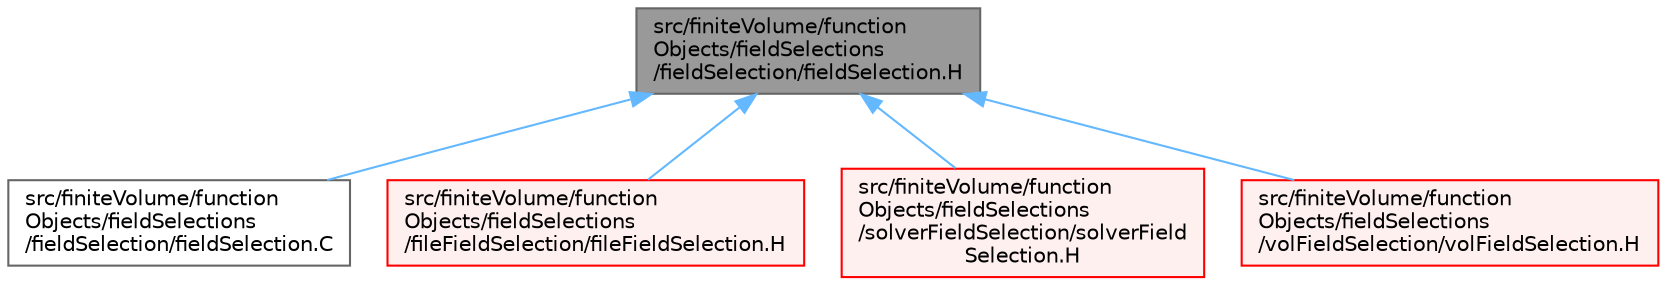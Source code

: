 digraph "src/finiteVolume/functionObjects/fieldSelections/fieldSelection/fieldSelection.H"
{
 // LATEX_PDF_SIZE
  bgcolor="transparent";
  edge [fontname=Helvetica,fontsize=10,labelfontname=Helvetica,labelfontsize=10];
  node [fontname=Helvetica,fontsize=10,shape=box,height=0.2,width=0.4];
  Node1 [id="Node000001",label="src/finiteVolume/function\lObjects/fieldSelections\l/fieldSelection/fieldSelection.H",height=0.2,width=0.4,color="gray40", fillcolor="grey60", style="filled", fontcolor="black",tooltip=" "];
  Node1 -> Node2 [id="edge1_Node000001_Node000002",dir="back",color="steelblue1",style="solid",tooltip=" "];
  Node2 [id="Node000002",label="src/finiteVolume/function\lObjects/fieldSelections\l/fieldSelection/fieldSelection.C",height=0.2,width=0.4,color="grey40", fillcolor="white", style="filled",URL="$fieldSelection_8C.html",tooltip=" "];
  Node1 -> Node3 [id="edge2_Node000001_Node000003",dir="back",color="steelblue1",style="solid",tooltip=" "];
  Node3 [id="Node000003",label="src/finiteVolume/function\lObjects/fieldSelections\l/fileFieldSelection/fileFieldSelection.H",height=0.2,width=0.4,color="red", fillcolor="#FFF0F0", style="filled",URL="$fileFieldSelection_8H.html",tooltip=" "];
  Node1 -> Node5 [id="edge3_Node000001_Node000005",dir="back",color="steelblue1",style="solid",tooltip=" "];
  Node5 [id="Node000005",label="src/finiteVolume/function\lObjects/fieldSelections\l/solverFieldSelection/solverField\lSelection.H",height=0.2,width=0.4,color="red", fillcolor="#FFF0F0", style="filled",URL="$solverFieldSelection_8H.html",tooltip=" "];
  Node1 -> Node12 [id="edge4_Node000001_Node000012",dir="back",color="steelblue1",style="solid",tooltip=" "];
  Node12 [id="Node000012",label="src/finiteVolume/function\lObjects/fieldSelections\l/volFieldSelection/volFieldSelection.H",height=0.2,width=0.4,color="red", fillcolor="#FFF0F0", style="filled",URL="$volFieldSelection_8H.html",tooltip=" "];
}
